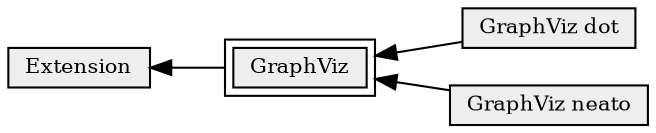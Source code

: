 digraph a {
size="8,20";
rankdir=LR;
node [height=0 style="filled", shape="box", font="Helvetica-Bold", fontsize="10", color="#00000"];
"GraphViz" -> "GraphViz_dot" [dir=back];
"GraphViz" -> "GraphViz_neato" [dir=back];
"Extension" -> "GraphViz" [dir=back];
"Extension" [URL="http://smw.learning-socle.org/index.php/Cat%C3%A9gorie:Extension",peripheries=1,label="Extension",fillcolor="#EEEEEE"];
"GraphViz" [URL="http://smw.learning-socle.org/index.php/Cat%C3%A9gorie:GraphViz",peripheries=2,label="GraphViz",fillcolor="#EEEEEE"];
"GraphViz_dot" [URL="http://smw.learning-socle.org/index.php/Cat%C3%A9gorie:GraphViz_dot",peripheries=1,label="GraphViz dot",fillcolor="#EEEEEE"];
"GraphViz_neato" [URL="http://smw.learning-socle.org/index.php/Cat%C3%A9gorie:GraphViz_neato",peripheries=1,label="GraphViz neato",fillcolor="#EEEEEE"];
}
